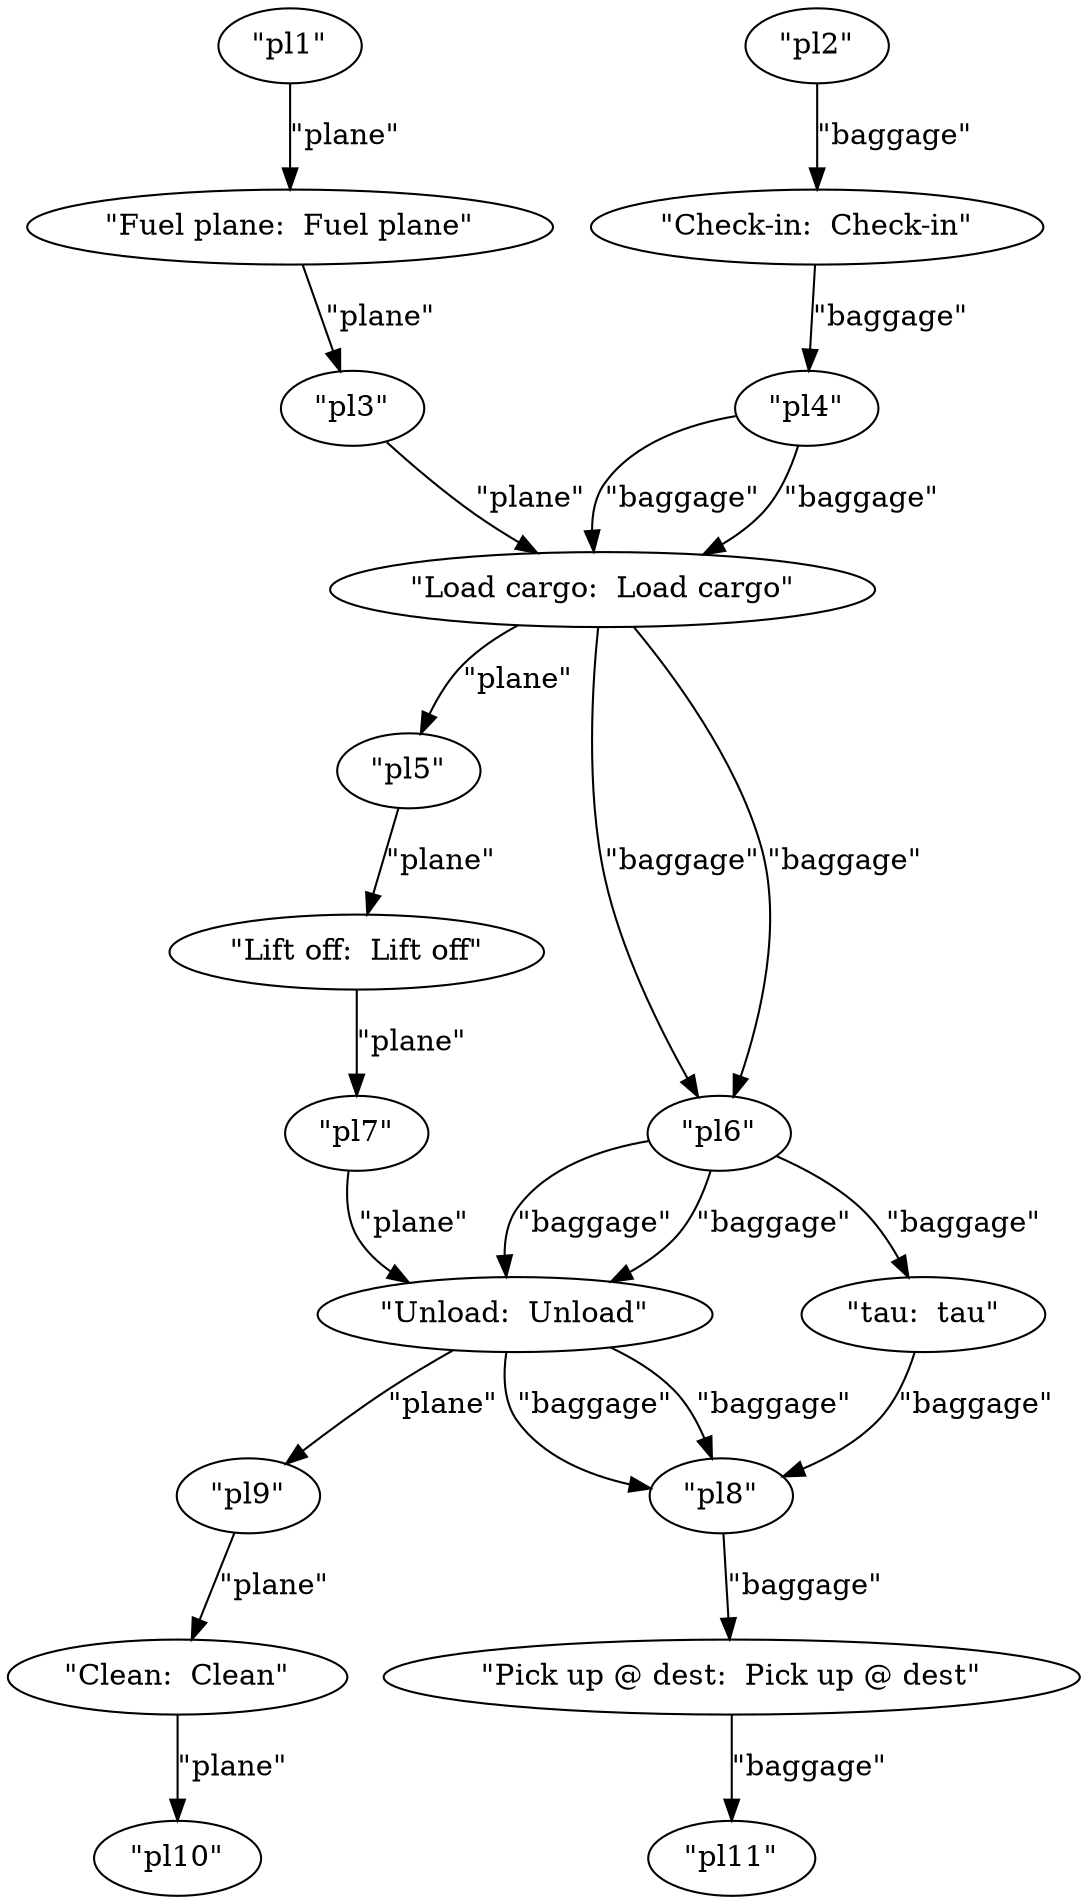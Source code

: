 digraph {
    0 [ label = "\"pl5\"" ]
    1 [ label = "\"pl2\"" ]
    2 [ label = "\"pl6\"" ]
    3 [ label = "\"pl3\"" ]
    4 [ label = "\"pl9\"" ]
    5 [ label = "\"pl4\"" ]
    6 [ label = "\"pl10\"" ]
    7 [ label = "\"pl1\"" ]
    8 [ label = "\"pl11\"" ]
    9 [ label = "\"pl8\"" ]
    10 [ label = "\"pl7\"" ]
    11 [ label = "\"Load cargo:  Load cargo\"" ]
    12 [ label = "\"Fuel plane:  Fuel plane\"" ]
    13 [ label = "\"Check-in:  Check-in\"" ]
    14 [ label = "\"Unload:  Unload\"" ]
    15 [ label = "\"Pick up @ dest:  Pick up @ dest\"" ]
    16 [ label = "\"Lift off:  Lift off\"" ]
    17 [ label = "\"Clean:  Clean\"" ]
    18 [ label = "\"tau:  tau\"" ]
    7 -> 12 [ label = "\"plane\"" ]
    1 -> 13 [ label = "\"baggage\"" ]
    12 -> 3 [ label = "\"plane\"" ]
    13 -> 5 [ label = "\"baggage\"" ]
    3 -> 11 [ label = "\"plane\"" ]
    5 -> 11 [ label = "\"baggage\"" ]
    5 -> 11 [ label = "\"baggage\"" ]
    11 -> 0 [ label = "\"plane\"" ]
    11 -> 2 [ label = "\"baggage\"" ]
    11 -> 2 [ label = "\"baggage\"" ]
    2 -> 14 [ label = "\"baggage\"" ]
    2 -> 14 [ label = "\"baggage\"" ]
    0 -> 16 [ label = "\"plane\"" ]
    2 -> 18 [ label = "\"baggage\"" ]
    18 -> 9 [ label = "\"baggage\"" ]
    16 -> 10 [ label = "\"plane\"" ]
    10 -> 14 [ label = "\"plane\"" ]
    14 -> 9 [ label = "\"baggage\"" ]
    14 -> 9 [ label = "\"baggage\"" ]
    14 -> 4 [ label = "\"plane\"" ]
    9 -> 15 [ label = "\"baggage\"" ]
    4 -> 17 [ label = "\"plane\"" ]
    17 -> 6 [ label = "\"plane\"" ]
    15 -> 8 [ label = "\"baggage\"" ]
}
